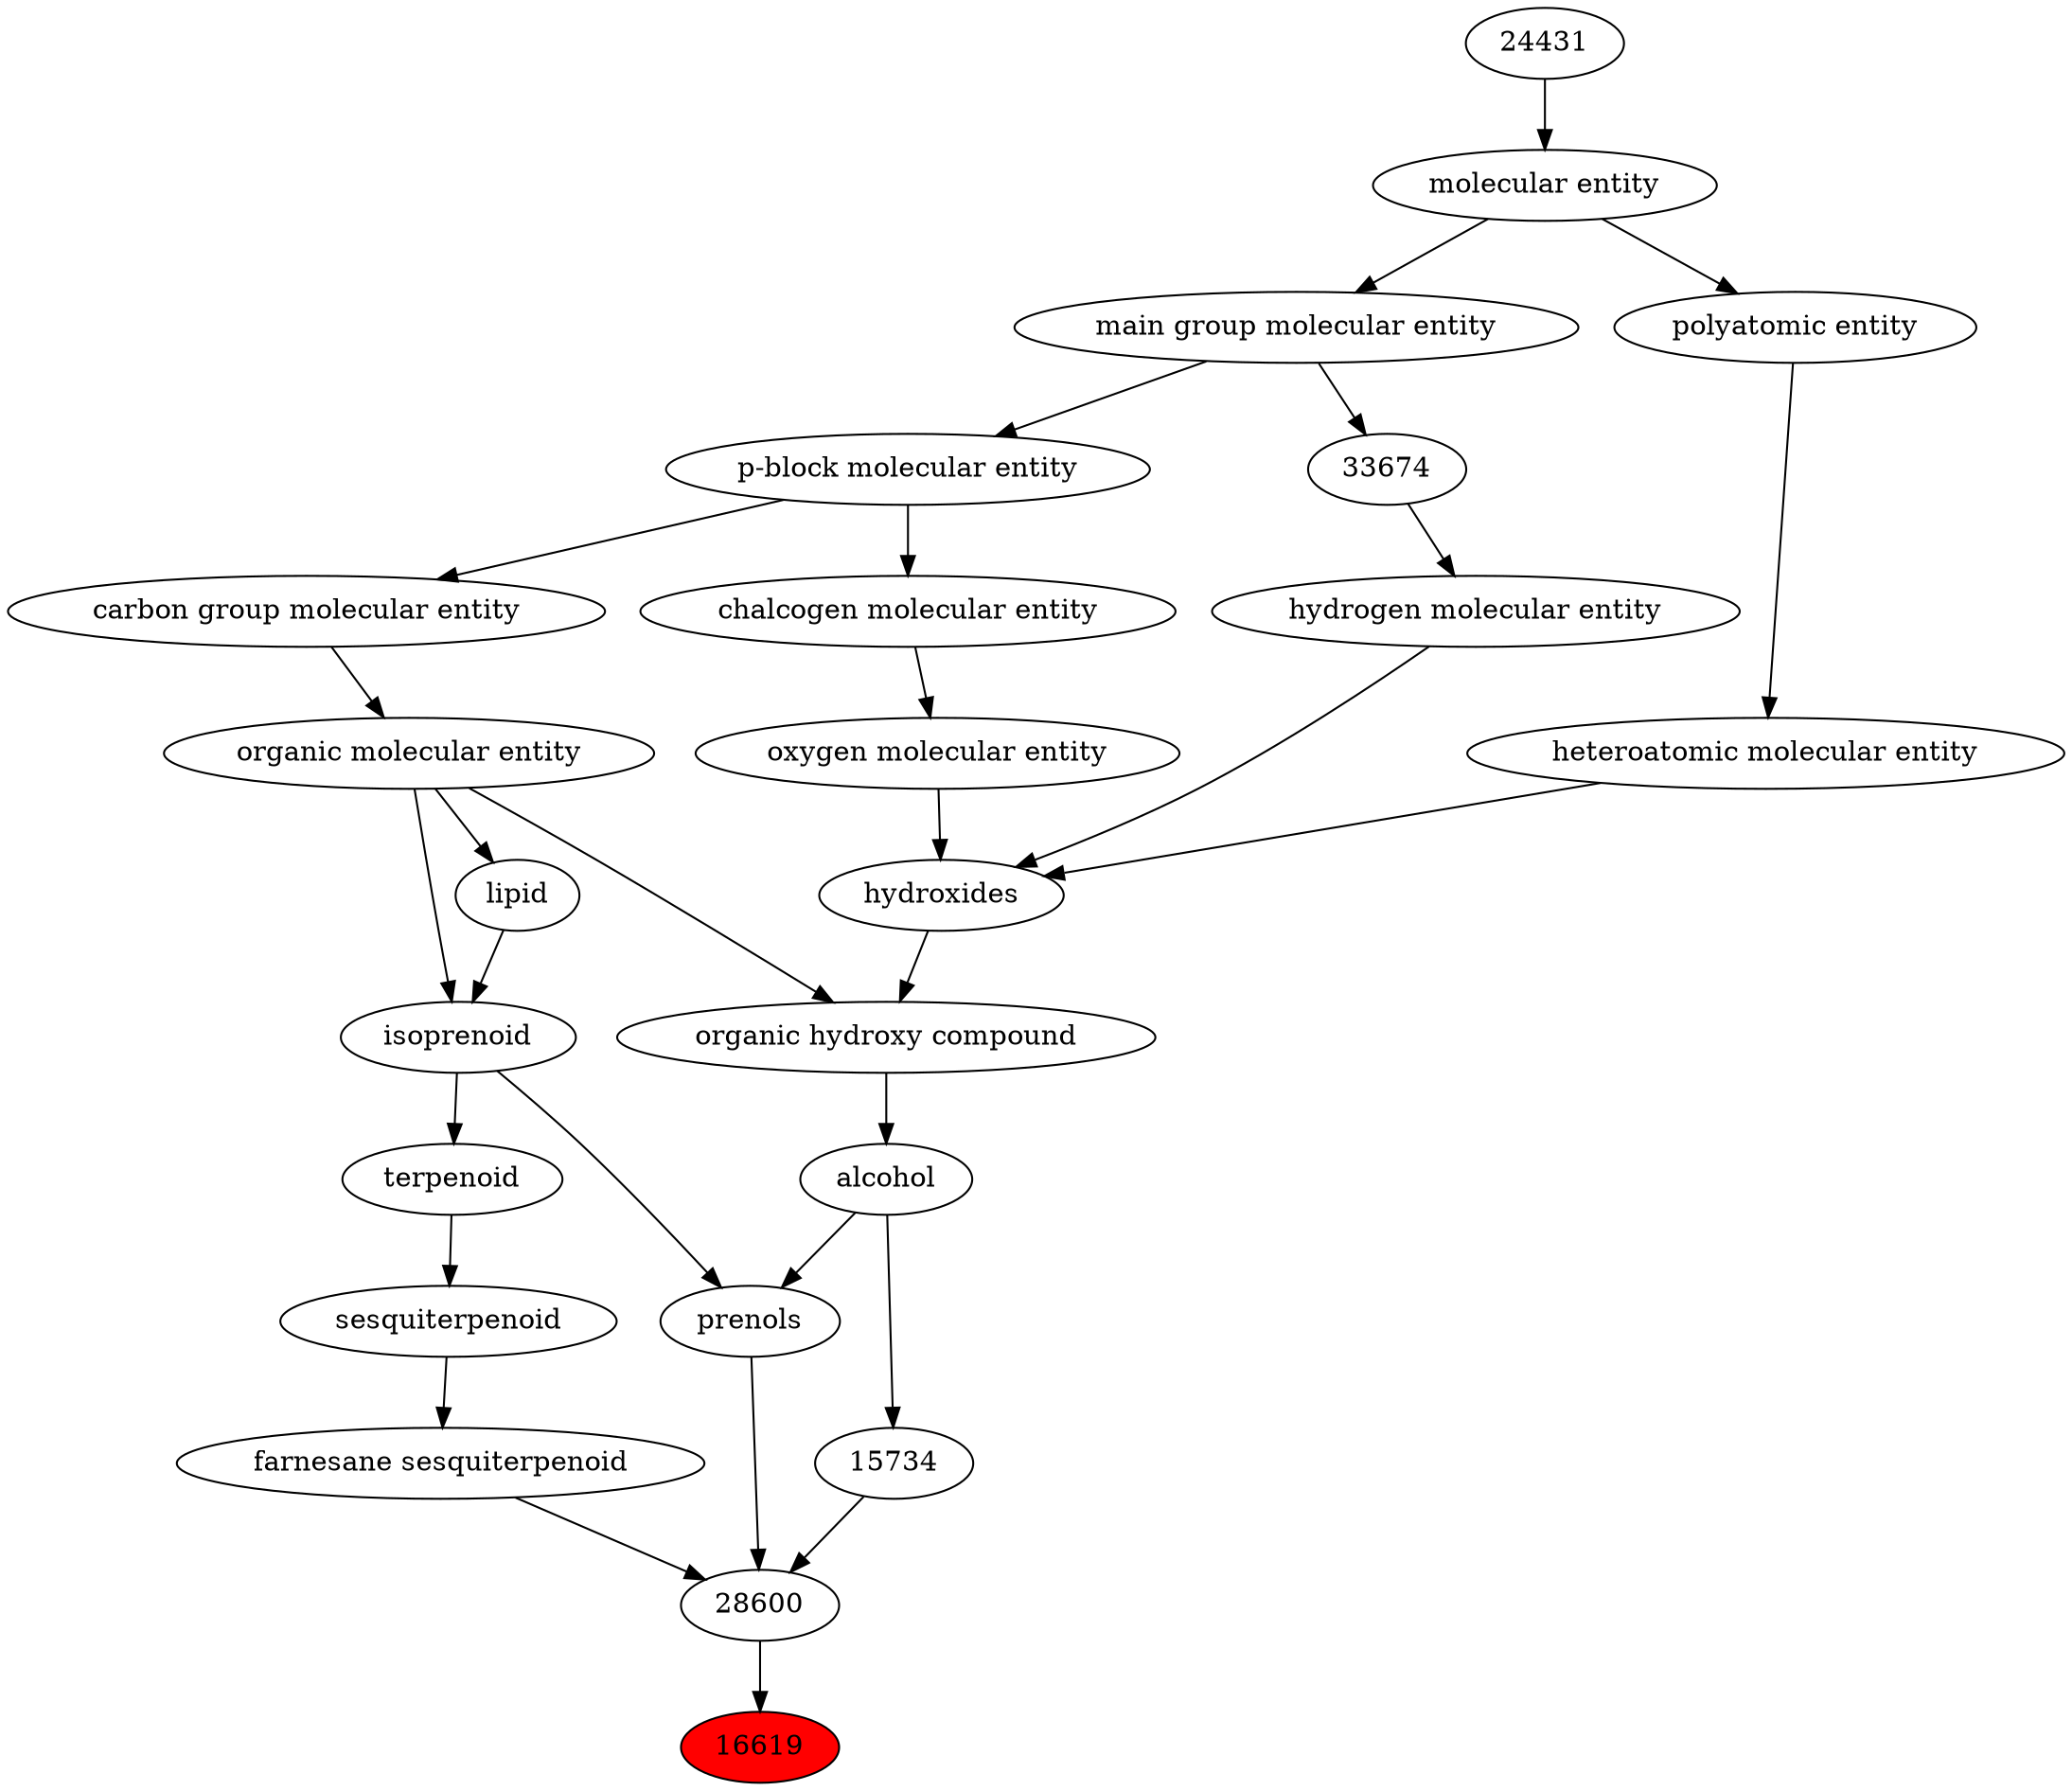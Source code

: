 digraph tree{ 
16619 [label="16619" fillcolor=red style=filled]
28600 -> 16619
28600 [label="28600"]
36757 -> 28600
15734 -> 28600
26244 -> 28600
36757 [label="farnesane sesquiterpenoid"]
26658 -> 36757
15734 [label="15734"]
30879 -> 15734
26244 [label="prenols"]
30879 -> 26244
24913 -> 26244
26658 [label="sesquiterpenoid"]
26873 -> 26658
30879 [label="alcohol"]
33822 -> 30879
24913 [label="isoprenoid"]
18059 -> 24913
50860 -> 24913
26873 [label="terpenoid"]
24913 -> 26873
33822 [label="organic hydroxy compound"]
24651 -> 33822
50860 -> 33822
18059 [label="lipid"]
50860 -> 18059
50860 [label="organic molecular entity"]
33582 -> 50860
24651 [label="hydroxides"]
25806 -> 24651
33608 -> 24651
37577 -> 24651
33582 [label="carbon group molecular entity"]
33675 -> 33582
25806 [label="oxygen molecular entity"]
33304 -> 25806
33608 [label="hydrogen molecular entity"]
33674 -> 33608
37577 [label="heteroatomic molecular entity"]
36357 -> 37577
33675 [label="p-block molecular entity"]
33579 -> 33675
33304 [label="chalcogen molecular entity"]
33675 -> 33304
33674 [label="33674"]
33579 -> 33674
36357 [label="polyatomic entity"]
23367 -> 36357
33579 [label="main group molecular entity"]
23367 -> 33579
23367 [label="molecular entity"]
24431 -> 23367
24431 [label="24431"]
}